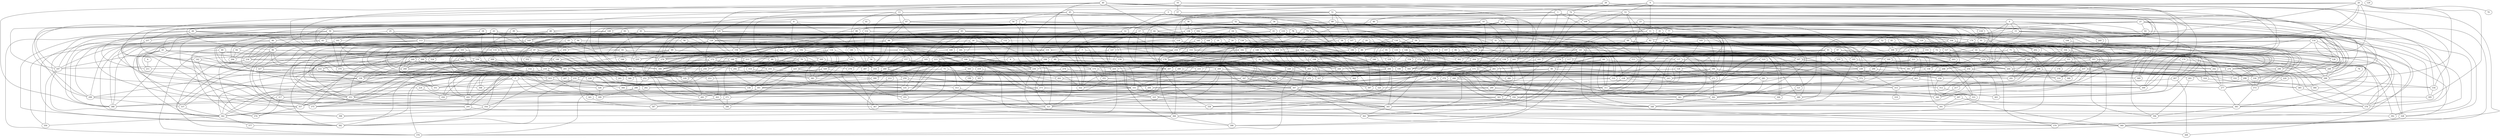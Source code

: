 strict graph "gnp_random_graph(400,0.015)" {
0;
1;
2;
3;
4;
5;
6;
7;
8;
9;
10;
11;
12;
13;
14;
15;
16;
17;
18;
19;
20;
21;
22;
23;
24;
25;
26;
27;
28;
29;
30;
31;
32;
33;
34;
35;
36;
37;
38;
39;
40;
41;
42;
43;
44;
45;
46;
47;
48;
49;
50;
51;
52;
53;
54;
55;
56;
57;
58;
59;
60;
61;
62;
63;
64;
65;
66;
67;
68;
69;
70;
71;
72;
73;
74;
75;
76;
77;
78;
79;
80;
81;
82;
83;
84;
85;
86;
87;
88;
89;
90;
91;
92;
93;
94;
95;
96;
97;
98;
99;
100;
101;
102;
103;
104;
105;
106;
107;
108;
109;
110;
111;
112;
113;
114;
115;
116;
117;
118;
119;
120;
121;
122;
123;
124;
125;
126;
127;
128;
129;
130;
131;
132;
133;
134;
135;
136;
137;
138;
139;
140;
141;
142;
143;
144;
145;
146;
147;
148;
149;
150;
151;
152;
153;
154;
155;
156;
157;
158;
159;
160;
161;
162;
163;
164;
165;
166;
167;
168;
169;
170;
171;
172;
173;
174;
175;
176;
177;
178;
179;
180;
181;
182;
183;
184;
185;
186;
187;
188;
189;
190;
191;
192;
193;
194;
195;
196;
197;
198;
199;
200;
201;
202;
203;
204;
205;
206;
207;
208;
209;
210;
211;
212;
213;
214;
215;
216;
217;
218;
219;
220;
221;
222;
223;
224;
225;
226;
227;
228;
229;
230;
231;
232;
233;
234;
235;
236;
237;
238;
239;
240;
241;
242;
243;
244;
245;
246;
247;
248;
249;
250;
251;
252;
253;
254;
255;
256;
257;
258;
259;
260;
261;
262;
263;
264;
265;
266;
267;
268;
269;
270;
271;
272;
273;
274;
275;
276;
277;
278;
279;
280;
281;
282;
283;
284;
285;
286;
287;
288;
289;
290;
291;
292;
293;
294;
295;
296;
297;
298;
299;
300;
301;
302;
303;
304;
305;
306;
307;
308;
309;
310;
311;
312;
313;
314;
315;
316;
317;
318;
319;
320;
321;
322;
323;
324;
325;
326;
327;
328;
329;
330;
331;
332;
333;
334;
335;
336;
337;
338;
339;
340;
341;
342;
343;
344;
345;
346;
347;
348;
349;
350;
351;
352;
353;
354;
355;
356;
357;
358;
359;
360;
361;
362;
363;
364;
365;
366;
367;
368;
369;
370;
371;
372;
373;
374;
375;
376;
377;
378;
379;
380;
381;
382;
383;
384;
385;
386;
387;
388;
389;
390;
391;
392;
393;
394;
395;
396;
397;
398;
399;
0 -- 195  [is_available=True, prob="0.261233970444"];
0 -- 100  [is_available=True, prob="0.115597397535"];
0 -- 363  [is_available=True, prob="1.0"];
0 -- 332  [is_available=True, prob="0.0280134882727"];
0 -- 15  [is_available=True, prob="0.924255412498"];
0 -- 372  [is_available=True, prob="0.450419824326"];
0 -- 68  [is_available=True, prob="0.835328308018"];
0 -- 187  [is_available=True, prob="1.0"];
1 -- 248  [is_available=True, prob="0.677839044893"];
1 -- 17  [is_available=True, prob="1.0"];
1 -- 245  [is_available=True, prob="0.402859500101"];
1 -- 46  [is_available=True, prob="1.0"];
1 -- 343  [is_available=True, prob="0.44458706112"];
2 -- 224  [is_available=True, prob="0.268182108725"];
2 -- 282  [is_available=True, prob="0.67001247983"];
2 -- 399  [is_available=True, prob="0.913090782449"];
2 -- 382  [is_available=True, prob="0.921189192922"];
2 -- 351  [is_available=True, prob="1.0"];
3 -- 148  [is_available=True, prob="1.0"];
3 -- 378  [is_available=True, prob="0.0996034216005"];
3 -- 67  [is_available=True, prob="0.778784066175"];
3 -- 12  [is_available=True, prob="1.0"];
4 -- 314  [is_available=True, prob="0.905568827875"];
4 -- 397  [is_available=True, prob="1.0"];
5 -- 321  [is_available=True, prob="0.931724382247"];
5 -- 202  [is_available=True, prob="0.334574266073"];
5 -- 87  [is_available=True, prob="0.642682198324"];
5 -- 44  [is_available=True, prob="0.169513468881"];
5 -- 48  [is_available=True, prob="0.32065884931"];
5 -- 273  [is_available=True, prob="0.75097071671"];
5 -- 215  [is_available=True, prob="0.312571717636"];
5 -- 283  [is_available=True, prob="0.741174773669"];
5 -- 220  [is_available=True, prob="0.458702361504"];
6 -- 211  [is_available=True, prob="0.588857286978"];
7 -- 356  [is_available=True, prob="0.664102317597"];
7 -- 210  [is_available=True, prob="0.516953294905"];
7 -- 324  [is_available=True, prob="0.36101571316"];
8 -- 56  [is_available=True, prob="0.290605212233"];
8 -- 257  [is_available=True, prob="1.0"];
8 -- 42  [is_available=True, prob="0.619709219598"];
8 -- 205  [is_available=True, prob="0.699335444632"];
8 -- 301  [is_available=True, prob="0.672495910093"];
9 -- 360  [is_available=True, prob="1.0"];
9 -- 139  [is_available=True, prob="0.703916955341"];
9 -- 389  [is_available=True, prob="0.752368220372"];
9 -- 136  [is_available=True, prob="1.0"];
9 -- 11  [is_available=True, prob="0.470786937139"];
9 -- 334  [is_available=True, prob="1.0"];
9 -- 328  [is_available=True, prob="1.0"];
9 -- 53  [is_available=True, prob="0.907160363907"];
9 -- 59  [is_available=True, prob="0.236267846941"];
10 -- 102  [is_available=True, prob="0.250103226349"];
10 -- 327  [is_available=True, prob="0.640252015259"];
10 -- 362  [is_available=True, prob="0.587467160041"];
10 -- 173  [is_available=True, prob="0.611328461606"];
10 -- 302  [is_available=True, prob="0.333074806975"];
10 -- 49  [is_available=True, prob="0.855052237374"];
10 -- 372  [is_available=True, prob="1.0"];
10 -- 248  [is_available=True, prob="0.127149781511"];
10 -- 285  [is_available=True, prob="0.00309393468865"];
11 -- 292  [is_available=True, prob="0.348831639785"];
11 -- 38  [is_available=True, prob="0.419907749714"];
11 -- 271  [is_available=True, prob="1.0"];
11 -- 216  [is_available=True, prob="0.907970297225"];
11 -- 340  [is_available=True, prob="0.533352269961"];
11 -- 181  [is_available=True, prob="0.231913845651"];
11 -- 183  [is_available=True, prob="0.0147749720275"];
11 -- 120  [is_available=True, prob="0.654708524164"];
11 -- 185  [is_available=True, prob="1.0"];
11 -- 186  [is_available=True, prob="0.418751736521"];
11 -- 316  [is_available=True, prob="0.412276521515"];
12 -- 26  [is_available=True, prob="0.351640917195"];
12 -- 357  [is_available=True, prob="0.604050597554"];
12 -- 226  [is_available=True, prob="1.0"];
12 -- 251  [is_available=True, prob="0.311407893747"];
13 -- 67  [is_available=True, prob="0.535060609418"];
13 -- 264  [is_available=True, prob="1.0"];
13 -- 142  [is_available=True, prob="1.0"];
13 -- 88  [is_available=True, prob="0.703535765876"];
13 -- 181  [is_available=True, prob="0.860436644541"];
13 -- 214  [is_available=True, prob="0.171921577304"];
13 -- 56  [is_available=True, prob="0.611283024077"];
14 -- 145  [is_available=True, prob="0.184584304539"];
14 -- 265  [is_available=True, prob="0.279952814415"];
15 -- 291  [is_available=True, prob="0.612538880101"];
15 -- 260  [is_available=True, prob="0.0197326067475"];
15 -- 334  [is_available=True, prob="0.360525516504"];
15 -- 82  [is_available=True, prob="0.2895671502"];
15 -- 52  [is_available=True, prob="0.889703020253"];
15 -- 285  [is_available=True, prob="0.411602823543"];
16 -- 57  [is_available=True, prob="0.957318923126"];
16 -- 388  [is_available=True, prob="0.441523035216"];
16 -- 53  [is_available=True, prob="0.340455619047"];
16 -- 110  [is_available=True, prob="0.462283574972"];
16 -- 237  [is_available=True, prob="0.509251284823"];
17 -- 227  [is_available=True, prob="0.950123847785"];
17 -- 357  [is_available=True, prob="0.0168353466148"];
17 -- 233  [is_available=True, prob="0.582966370593"];
17 -- 331  [is_available=True, prob="0.716120974222"];
17 -- 150  [is_available=True, prob="0.222664522413"];
17 -- 393  [is_available=True, prob="1.0"];
17 -- 378  [is_available=True, prob="0.109483021195"];
17 -- 31  [is_available=True, prob="0.236978782965"];
18 -- 210  [is_available=True, prob="1.0"];
18 -- 187  [is_available=True, prob="0.894474881147"];
18 -- 218  [is_available=True, prob="1.0"];
18 -- 126  [is_available=True, prob="0.364607861609"];
19 -- 153  [is_available=True, prob="0.663543734174"];
19 -- 215  [is_available=True, prob="0.388601429914"];
20 -- 385  [is_available=True, prob="0.844845116067"];
20 -- 322  [is_available=True, prob="0.0297213826701"];
20 -- 291  [is_available=True, prob="0.823768652589"];
20 -- 70  [is_available=True, prob="1.0"];
20 -- 198  [is_available=True, prob="0.454721939089"];
20 -- 395  [is_available=True, prob="1.0"];
20 -- 270  [is_available=True, prob="0.0617403497314"];
20 -- 208  [is_available=True, prob="0.232771107439"];
20 -- 51  [is_available=True, prob="0.500833383899"];
20 -- 309  [is_available=True, prob="0.548122438564"];
21 -- 253  [is_available=True, prob="0.588021825445"];
21 -- 228  [is_available=True, prob="1.0"];
21 -- 327  [is_available=True, prob="0.832154635794"];
21 -- 43  [is_available=True, prob="0.750516971778"];
21 -- 239  [is_available=True, prob="0.479397724449"];
21 -- 211  [is_available=True, prob="0.175222007198"];
21 -- 388  [is_available=True, prob="0.74640042842"];
21 -- 90  [is_available=True, prob="0.582479551762"];
21 -- 283  [is_available=True, prob="0.779495877962"];
21 -- 348  [is_available=True, prob="0.267898599652"];
21 -- 189  [is_available=True, prob="0.139323755804"];
21 -- 191  [is_available=True, prob="0.527821682762"];
22 -- 128  [is_available=True, prob="0.480623710871"];
22 -- 267  [is_available=True, prob="1.0"];
22 -- 337  [is_available=True, prob="0.109635805038"];
22 -- 117  [is_available=True, prob="0.33321173108"];
22 -- 279  [is_available=True, prob="0.698894729162"];
22 -- 318  [is_available=True, prob="0.373188366397"];
23 -- 161  [is_available=True, prob="0.49743597035"];
23 -- 66  [is_available=True, prob="0.669730915979"];
23 -- 35  [is_available=True, prob="0.533976434987"];
23 -- 393  [is_available=True, prob="0.148536466498"];
23 -- 331  [is_available=True, prob="0.631434034702"];
23 -- 47  [is_available=True, prob="0.78524792936"];
24 -- 202  [is_available=True, prob="1.0"];
24 -- 271  [is_available=True, prob="0.97649914141"];
24 -- 394  [is_available=True, prob="1.0"];
24 -- 278  [is_available=True, prob="0.743235561101"];
24 -- 87  [is_available=True, prob="0.343062296182"];
24 -- 216  [is_available=True, prob="1.0"];
24 -- 153  [is_available=True, prob="1.0"];
24 -- 346  [is_available=True, prob="0.225942862562"];
24 -- 189  [is_available=True, prob="0.248023532033"];
24 -- 234  [is_available=True, prob="0.189280029439"];
24 -- 223  [is_available=True, prob="0.632904849848"];
25 -- 324  [is_available=True, prob="0.668798994382"];
25 -- 113  [is_available=True, prob="0.411659128087"];
25 -- 236  [is_available=True, prob="1.0"];
25 -- 193  [is_available=True, prob="0.67113133362"];
26 -- 388  [is_available=True, prob="0.113622619711"];
26 -- 327  [is_available=True, prob="1.0"];
26 -- 147  [is_available=True, prob="0.825037918268"];
26 -- 183  [is_available=True, prob="1.0"];
26 -- 158  [is_available=True, prob="0.677094194703"];
27 -- 96  [is_available=True, prob="0.0124740844433"];
27 -- 384  [is_available=True, prob="0.635611490793"];
27 -- 242  [is_available=True, prob="1.0"];
27 -- 245  [is_available=True, prob="0.722064010972"];
27 -- 248  [is_available=True, prob="0.142460769143"];
27 -- 348  [is_available=True, prob="0.712717798239"];
27 -- 62  [is_available=True, prob="0.831676463307"];
28 -- 379  [is_available=True, prob="0.117030159621"];
28 -- 74  [is_available=True, prob="0.750204263793"];
28 -- 339  [is_available=True, prob="0.517518126805"];
28 -- 349  [is_available=True, prob="0.368693559139"];
29 -- 290  [is_available=True, prob="1.0"];
29 -- 135  [is_available=True, prob="0.94571943897"];
29 -- 366  [is_available=True, prob="0.623802913412"];
29 -- 177  [is_available=True, prob="1.0"];
29 -- 186  [is_available=True, prob="0.821727962955"];
29 -- 30  [is_available=True, prob="0.00379075679208"];
30 -- 226  [is_available=True, prob="0.668348065342"];
30 -- 265  [is_available=True, prob="1.0"];
30 -- 363  [is_available=True, prob="0.533795830312"];
30 -- 207  [is_available=True, prob="0.838542297967"];
30 -- 244  [is_available=True, prob="0.197647621021"];
30 -- 376  [is_available=True, prob="0.280360443311"];
31 -- 291  [is_available=True, prob="0.436024513892"];
31 -- 364  [is_available=True, prob="0.9031922222"];
31 -- 148  [is_available=True, prob="0.289915346654"];
31 -- 251  [is_available=True, prob="0.158216989622"];
31 -- 383  [is_available=True, prob="1.0"];
32 -- 33  [is_available=True, prob="0.714458678876"];
32 -- 322  [is_available=True, prob="0.710701793546"];
32 -- 291  [is_available=True, prob="0.71410212727"];
32 -- 294  [is_available=True, prob="1.0"];
32 -- 50  [is_available=True, prob="0.935729371882"];
32 -- 88  [is_available=True, prob="0.624955756407"];
33 -- 322  [is_available=True, prob="0.155546147524"];
33 -- 266  [is_available=True, prob="0.00760465653042"];
33 -- 304  [is_available=True, prob="1.0"];
33 -- 148  [is_available=True, prob="0.296203581283"];
33 -- 90  [is_available=True, prob="0.122444540446"];
34 -- 80  [is_available=True, prob="0.343665689733"];
34 -- 339  [is_available=True, prob="0.0046926327019"];
34 -- 397  [is_available=True, prob="1.0"];
34 -- 231  [is_available=True, prob="1.0"];
35 -- 162  [is_available=True, prob="0.63181211258"];
35 -- 310  [is_available=True, prob="0.468110776451"];
35 -- 69  [is_available=True, prob="0.110480233618"];
35 -- 104  [is_available=True, prob="0.824598663982"];
35 -- 179  [is_available=True, prob="0.427351271232"];
35 -- 246  [is_available=True, prob="0.778547295866"];
35 -- 378  [is_available=True, prob="1.0"];
35 -- 124  [is_available=True, prob="1.0"];
36 -- 138  [is_available=True, prob="0.0689483314368"];
36 -- 326  [is_available=True, prob="0.834978520209"];
36 -- 239  [is_available=True, prob="1.0"];
37 -- 194  [is_available=True, prob="0.387210597677"];
37 -- 299  [is_available=True, prob="0.987009036884"];
37 -- 42  [is_available=True, prob="0.577205991699"];
37 -- 139  [is_available=True, prob="0.453568948708"];
37 -- 246  [is_available=True, prob="1.0"];
37 -- 91  [is_available=True, prob="0.365958184716"];
37 -- 156  [is_available=True, prob="0.169336046518"];
37 -- 349  [is_available=True, prob="0.713790042552"];
38 -- 115  [is_available=True, prob="0.30758834967"];
38 -- 346  [is_available=True, prob="0.130876091637"];
38 -- 197  [is_available=True, prob="1.0"];
38 -- 158  [is_available=True, prob="0.266434476343"];
39 -- 65  [is_available=True, prob="0.0638524155327"];
39 -- 83  [is_available=True, prob="1.0"];
39 -- 164  [is_available=True, prob="0.537197895285"];
39 -- 150  [is_available=True, prob="0.159933692212"];
40 -- 99  [is_available=True, prob="0.557175531763"];
40 -- 179  [is_available=True, prob="0.165139947434"];
40 -- 265  [is_available=True, prob="0.1170780128"];
40 -- 204  [is_available=True, prob="0.62504378338"];
40 -- 175  [is_available=True, prob="1.0"];
40 -- 51  [is_available=True, prob="0.467139737725"];
40 -- 346  [is_available=True, prob="1.0"];
40 -- 156  [is_available=True, prob="0.397858317433"];
41 -- 112  [is_available=True, prob="0.0128478374186"];
42 -- 330  [is_available=True, prob="0.670144050597"];
42 -- 396  [is_available=True, prob="1.0"];
42 -- 136  [is_available=True, prob="0.267077099658"];
42 -- 338  [is_available=True, prob="0.213104743215"];
42 -- 126  [is_available=True, prob="0.969465857225"];
43 -- 234  [is_available=True, prob="0.682590539224"];
43 -- 336  [is_available=True, prob="0.269068266564"];
43 -- 337  [is_available=True, prob="0.801418485597"];
43 -- 178  [is_available=True, prob="1.0"];
43 -- 187  [is_available=True, prob="0.0317385669004"];
43 -- 252  [is_available=True, prob="0.0797884515348"];
44 -- 65  [is_available=True, prob="0.820263332048"];
44 -- 299  [is_available=True, prob="0.905782342166"];
44 -- 370  [is_available=True, prob="0.994317013844"];
44 -- 211  [is_available=True, prob="0.857195624637"];
44 -- 183  [is_available=True, prob="0.273739574872"];
44 -- 376  [is_available=True, prob="0.294908674241"];
45 -- 99  [is_available=True, prob="0.731878628159"];
45 -- 171  [is_available=True, prob="1.0"];
45 -- 396  [is_available=True, prob="1.0"];
45 -- 208  [is_available=True, prob="0.881422332278"];
45 -- 245  [is_available=True, prob="1.0"];
45 -- 54  [is_available=True, prob="0.285135308465"];
45 -- 279  [is_available=True, prob="0.313445858693"];
45 -- 345  [is_available=True, prob="0.727018719451"];
45 -- 187  [is_available=True, prob="0.983086840796"];
45 -- 125  [is_available=True, prob="0.193699304098"];
45 -- 309  [is_available=True, prob="0.881020297152"];
46 -- 194  [is_available=True, prob="1.0"];
46 -- 149  [is_available=True, prob="0.494730728774"];
47 -- 393  [is_available=True, prob="0.462540851253"];
47 -- 343  [is_available=True, prob="0.326105831094"];
47 -- 203  [is_available=True, prob="0.456514751075"];
47 -- 174  [is_available=True, prob="0.757514476359"];
48 -- 258  [is_available=True, prob="0.758236025623"];
48 -- 200  [is_available=True, prob="0.94661938617"];
48 -- 234  [is_available=True, prob="0.525568367403"];
48 -- 300  [is_available=True, prob="1.0"];
48 -- 94  [is_available=True, prob="0.260312103807"];
49 -- 321  [is_available=True, prob="0.55800666775"];
49 -- 323  [is_available=True, prob="1.0"];
49 -- 357  [is_available=True, prob="1.0"];
49 -- 243  [is_available=True, prob="0.711419625035"];
49 -- 248  [is_available=True, prob="1.0"];
49 -- 252  [is_available=True, prob="0.168516729778"];
49 -- 158  [is_available=True, prob="0.143141610987"];
50 -- 65  [is_available=True, prob="1.0"];
50 -- 165  [is_available=True, prob="1.0"];
50 -- 166  [is_available=True, prob="1.0"];
50 -- 359  [is_available=True, prob="0.525620341698"];
50 -- 370  [is_available=True, prob="0.372348558609"];
50 -- 84  [is_available=True, prob="0.555193576253"];
50 -- 382  [is_available=True, prob="0.506183110304"];
50 -- 159  [is_available=True, prob="1.0"];
51 -- 331  [is_available=True, prob="1.0"];
51 -- 134  [is_available=True, prob="0.0619745700548"];
51 -- 107  [is_available=True, prob="0.271644761082"];
51 -- 207  [is_available=True, prob="0.85997555115"];
51 -- 392  [is_available=True, prob="0.38486509544"];
51 -- 216  [is_available=True, prob="1.0"];
51 -- 89  [is_available=True, prob="0.507032599704"];
52 -- 100  [is_available=True, prob="1.0"];
52 -- 293  [is_available=True, prob="0.226288456791"];
52 -- 232  [is_available=True, prob="0.53312612852"];
52 -- 332  [is_available=True, prob="0.128316496786"];
52 -- 151  [is_available=True, prob="0.131340839478"];
52 -- 88  [is_available=True, prob="0.745477980554"];
52 -- 121  [is_available=True, prob="0.588991793827"];
52 -- 316  [is_available=True, prob="0.0519217137292"];
53 -- 101  [is_available=True, prob="0.931173146725"];
53 -- 296  [is_available=True, prob="1.0"];
53 -- 139  [is_available=True, prob="0.197059934807"];
53 -- 109  [is_available=True, prob="1.0"];
53 -- 82  [is_available=True, prob="0.353536409882"];
53 -- 345  [is_available=True, prob="0.556560163311"];
54 -- 96  [is_available=True, prob="0.240888488235"];
54 -- 184  [is_available=True, prob="1.0"];
54 -- 78  [is_available=True, prob="0.351757703939"];
55 -- 162  [is_available=True, prob="0.0266895864903"];
55 -- 115  [is_available=True, prob="1.0"];
55 -- 188  [is_available=True, prob="0.875912962527"];
55 -- 342  [is_available=True, prob="0.609228638831"];
56 -- 240  [is_available=True, prob="0.664139491391"];
56 -- 313  [is_available=True, prob="0.0461060806862"];
56 -- 293  [is_available=True, prob="1.0"];
57 -- 244  [is_available=True, prob="0.571233522197"];
58 -- 172  [is_available=True, prob="0.529719848999"];
58 -- 234  [is_available=True, prob="0.859299317288"];
58 -- 164  [is_available=True, prob="0.165118135893"];
59 -- 131  [is_available=True, prob="0.531660449941"];
59 -- 328  [is_available=True, prob="1.0"];
59 -- 306  [is_available=True, prob="0.218680540057"];
59 -- 146  [is_available=True, prob="1.0"];
59 -- 88  [is_available=True, prob="0.718647175341"];
60 -- 336  [is_available=True, prob="1.0"];
60 -- 388  [is_available=True, prob="0.87104146796"];
60 -- 285  [is_available=True, prob="0.323708959236"];
60 -- 79  [is_available=True, prob="0.0362445357892"];
61 -- 64  [is_available=True, prob="0.189484977111"];
61 -- 169  [is_available=True, prob="1.0"];
61 -- 375  [is_available=True, prob="0.892196220981"];
61 -- 248  [is_available=True, prob="0.537915999022"];
61 -- 156  [is_available=True, prob="0.239690207292"];
61 -- 285  [is_available=True, prob="1.0"];
62 -- 98  [is_available=True, prob="0.572133199432"];
62 -- 383  [is_available=True, prob="1.0"];
63 -- 321  [is_available=True, prob="1.0"];
63 -- 98  [is_available=True, prob="0.638267181233"];
63 -- 355  [is_available=True, prob="0.55631647197"];
63 -- 292  [is_available=True, prob="0.549233787576"];
63 -- 179  [is_available=True, prob="0.552206435065"];
63 -- 246  [is_available=True, prob="0.94418025933"];
64 -- 261  [is_available=True, prob="0.00388968010671"];
64 -- 302  [is_available=True, prob="0.882622904366"];
64 -- 208  [is_available=True, prob="0.33371357556"];
64 -- 311  [is_available=True, prob="0.869837883928"];
64 -- 376  [is_available=True, prob="0.420194442988"];
65 -- 127  [is_available=True, prob="1.0"];
65 -- 187  [is_available=True, prob="0.239945791986"];
66 -- 385  [is_available=True, prob="1.0"];
66 -- 386  [is_available=True, prob="0.785391436647"];
66 -- 228  [is_available=True, prob="0.322815352198"];
66 -- 198  [is_available=True, prob="0.0249150900468"];
66 -- 391  [is_available=True, prob="0.561262857391"];
67 -- 224  [is_available=True, prob="0.833112284301"];
67 -- 320  [is_available=True, prob="0.327601754093"];
67 -- 98  [is_available=True, prob="0.0112599937879"];
67 -- 100  [is_available=True, prob="0.251096392909"];
67 -- 329  [is_available=True, prob="0.575008100229"];
67 -- 77  [is_available=True, prob="0.220228602876"];
67 -- 375  [is_available=True, prob="0.932924646271"];
68 -- 353  [is_available=True, prob="0.887281252093"];
68 -- 167  [is_available=True, prob="0.266150589356"];
68 -- 141  [is_available=True, prob="0.666265725138"];
68 -- 185  [is_available=True, prob="0.15648962465"];
68 -- 255  [is_available=True, prob="1.0"];
68 -- 156  [is_available=True, prob="0.916579267588"];
68 -- 127  [is_available=True, prob="1.0"];
69 -- 200  [is_available=True, prob="1.0"];
69 -- 330  [is_available=True, prob="0.175663656685"];
69 -- 301  [is_available=True, prob="1.0"];
69 -- 345  [is_available=True, prob="0.337737610212"];
69 -- 285  [is_available=True, prob="1.0"];
71 -- 384  [is_available=True, prob="1.0"];
71 -- 261  [is_available=True, prob="0.441046056254"];
71 -- 365  [is_available=True, prob="1.0"];
71 -- 237  [is_available=True, prob="0.781882207328"];
71 -- 243  [is_available=True, prob="1.0"];
71 -- 185  [is_available=True, prob="0.633674799192"];
71 -- 287  [is_available=True, prob="0.993796759162"];
72 -- 161  [is_available=True, prob="1.0"];
72 -- 232  [is_available=True, prob="0.15463743598"];
72 -- 267  [is_available=True, prob="0.682570867905"];
72 -- 264  [is_available=True, prob="0.332995204486"];
72 -- 247  [is_available=True, prob="1.0"];
72 -- 378  [is_available=True, prob="1.0"];
73 -- 98  [is_available=True, prob="0.739506558877"];
73 -- 195  [is_available=True, prob="1.0"];
73 -- 392  [is_available=True, prob="1.0"];
73 -- 269  [is_available=True, prob="0.942580454097"];
73 -- 210  [is_available=True, prob="0.874891999511"];
73 -- 186  [is_available=True, prob="0.991433411741"];
74 -- 304  [is_available=True, prob="0.963625171514"];
74 -- 179  [is_available=True, prob="1.0"];
74 -- 109  [is_available=True, prob="0.377785086976"];
74 -- 269  [is_available=True, prob="0.836196691458"];
75 -- 228  [is_available=True, prob="1.0"];
75 -- 238  [is_available=True, prob="0.748165188529"];
75 -- 367  [is_available=True, prob="1.0"];
76 -- 288  [is_available=True, prob="0.00174468103177"];
77 -- 92  [is_available=True, prob="0.231077125047"];
77 -- 179  [is_available=True, prob="0.437511981988"];
78 -- 130  [is_available=True, prob="0.0978755523326"];
78 -- 390  [is_available=True, prob="0.587717756496"];
78 -- 395  [is_available=True, prob="1.0"];
78 -- 239  [is_available=True, prob="0.445021701366"];
78 -- 178  [is_available=True, prob="0.75440095479"];
78 -- 277  [is_available=True, prob="0.597578320701"];
78 -- 249  [is_available=True, prob="0.0933590089922"];
78 -- 122  [is_available=True, prob="1.0"];
79 -- 256  [is_available=True, prob="0.736556039407"];
79 -- 292  [is_available=True, prob="0.485419917277"];
79 -- 305  [is_available=True, prob="1.0"];
79 -- 342  [is_available=True, prob="0.363389875068"];
79 -- 314  [is_available=True, prob="0.907310139075"];
79 -- 318  [is_available=True, prob="0.687407680488"];
80 -- 299  [is_available=True, prob="0.955570363458"];
80 -- 132  [is_available=True, prob="0.15752366269"];
80 -- 230  [is_available=True, prob="0.674569619592"];
81 -- 160  [is_available=True, prob="1.0"];
81 -- 195  [is_available=True, prob="0.64218470003"];
81 -- 360  [is_available=True, prob="0.555126027464"];
81 -- 234  [is_available=True, prob="0.787273854139"];
81 -- 203  [is_available=True, prob="1.0"];
81 -- 397  [is_available=True, prob="0.0540674826389"];
81 -- 271  [is_available=True, prob="1.0"];
82 -- 390  [is_available=True, prob="0.0577282446101"];
82 -- 202  [is_available=True, prob="1.0"];
82 -- 331  [is_available=True, prob="0.737061419719"];
82 -- 239  [is_available=True, prob="0.890994930649"];
83 -- 144  [is_available=True, prob="0.320630305161"];
83 -- 295  [is_available=True, prob="0.401364232495"];
83 -- 279  [is_available=True, prob="0.142277993552"];
83 -- 361  [is_available=True, prob="0.029904602434"];
84 -- 374  [is_available=True, prob="0.586662733204"];
84 -- 229  [is_available=True, prob="0.751942149227"];
84 -- 294  [is_available=True, prob="0.367465931553"];
85 -- 351  [is_available=True, prob="0.984117163915"];
85 -- 100  [is_available=True, prob="0.0355197460472"];
85 -- 183  [is_available=True, prob="0.411685770483"];
86 -- 321  [is_available=True, prob="1.0"];
86 -- 139  [is_available=True, prob="0.351587151076"];
86 -- 188  [is_available=True, prob="1.0"];
86 -- 277  [is_available=True, prob="0.870259838538"];
87 -- 352  [is_available=True, prob="0.753387165453"];
87 -- 358  [is_available=True, prob="1.0"];
87 -- 235  [is_available=True, prob="0.0279638753032"];
87 -- 142  [is_available=True, prob="0.268648045552"];
87 -- 376  [is_available=True, prob="0.657858472997"];
87 -- 190  [is_available=True, prob="0.890436764326"];
88 -- 353  [is_available=True, prob="0.371977741173"];
88 -- 108  [is_available=True, prob="0.720492327546"];
88 -- 397  [is_available=True, prob="0.0383227009512"];
88 -- 246  [is_available=True, prob="0.702519991855"];
89 -- 128  [is_available=True, prob="0.948477028081"];
89 -- 192  [is_available=True, prob="0.624812837123"];
89 -- 361  [is_available=True, prob="1.0"];
89 -- 138  [is_available=True, prob="0.713134970753"];
89 -- 113  [is_available=True, prob="0.615248509813"];
89 -- 310  [is_available=True, prob="0.38428747443"];
90 -- 96  [is_available=True, prob="0.393288691776"];
90 -- 350  [is_available=True, prob="1.0"];
90 -- 399  [is_available=True, prob="0.846368675756"];
91 -- 160  [is_available=True, prob="0.690707708259"];
91 -- 288  [is_available=True, prob="0.668686711786"];
91 -- 95  [is_available=True, prob="0.517140992161"];
92 -- 256  [is_available=True, prob="0.238664759528"];
92 -- 140  [is_available=True, prob="0.603660961574"];
92 -- 206  [is_available=True, prob="0.793462366334"];
92 -- 242  [is_available=True, prob="1.0"];
92 -- 307  [is_available=True, prob="0.853283252076"];
92 -- 276  [is_available=True, prob="0.35005164028"];
92 -- 310  [is_available=True, prob="0.477779902619"];
93 -- 104  [is_available=True, prob="0.337832816165"];
93 -- 235  [is_available=True, prob="0.887259102824"];
93 -- 148  [is_available=True, prob="1.0"];
93 -- 382  [is_available=True, prob="0.805755312868"];
93 -- 303  [is_available=True, prob="0.260892655777"];
94 -- 325  [is_available=True, prob="0.315760934666"];
94 -- 268  [is_available=True, prob="0.863753587385"];
94 -- 110  [is_available=True, prob="0.585606934985"];
94 -- 308  [is_available=True, prob="0.282369398848"];
94 -- 280  [is_available=True, prob="0.565892457673"];
94 -- 124  [is_available=True, prob="0.506778078416"];
94 -- 190  [is_available=True, prob="0.318927589363"];
94 -- 351  [is_available=True, prob="1.0"];
95 -- 229  [is_available=True, prob="0.245148798877"];
95 -- 206  [is_available=True, prob="0.0328773471485"];
95 -- 235  [is_available=True, prob="1.0"];
96 -- 323  [is_available=True, prob="0.860729834955"];
96 -- 295  [is_available=True, prob="1.0"];
96 -- 203  [is_available=True, prob="0.12161654261"];
96 -- 398  [is_available=True, prob="0.664409315789"];
96 -- 150  [is_available=True, prob="1.0"];
96 -- 376  [is_available=True, prob="1.0"];
96 -- 346  [is_available=True, prob="0.922765009612"];
96 -- 159  [is_available=True, prob="0.609711503969"];
97 -- 217  [is_available=True, prob="0.421262347665"];
97 -- 311  [is_available=True, prob="0.74503949956"];
97 -- 236  [is_available=True, prob="0.190032349704"];
97 -- 270  [is_available=True, prob="0.545130645242"];
97 -- 167  [is_available=True, prob="1.0"];
98 -- 323  [is_available=True, prob="0.655274114911"];
98 -- 329  [is_available=True, prob="0.865058765373"];
98 -- 122  [is_available=True, prob="0.0545135790177"];
98 -- 381  [is_available=True, prob="0.379716902539"];
99 -- 225  [is_available=True, prob="0.927115537016"];
99 -- 326  [is_available=True, prob="1.0"];
99 -- 304  [is_available=True, prob="1.0"];
99 -- 278  [is_available=True, prob="1.0"];
99 -- 252  [is_available=True, prob="0.753491337044"];
100 -- 245  [is_available=True, prob="0.209350546637"];
100 -- 309  [is_available=True, prob="0.4661975827"];
101 -- 176  [is_available=True, prob="0.641368680649"];
101 -- 233  [is_available=True, prob="0.752345091917"];
101 -- 399  [is_available=True, prob="0.476703519746"];
101 -- 237  [is_available=True, prob="1.0"];
102 -- 104  [is_available=True, prob="1.0"];
102 -- 339  [is_available=True, prob="0.14655009881"];
102 -- 216  [is_available=True, prob="0.510044265303"];
102 -- 189  [is_available=True, prob="1.0"];
102 -- 191  [is_available=True, prob="1.0"];
103 -- 353  [is_available=True, prob="0.941781547294"];
103 -- 311  [is_available=True, prob="0.57876844604"];
103 -- 196  [is_available=True, prob="0.257615220296"];
103 -- 317  [is_available=True, prob="0.336238986141"];
103 -- 143  [is_available=True, prob="0.501501094094"];
104 -- 197  [is_available=True, prob="0.617610708369"];
104 -- 296  [is_available=True, prob="0.8138140009"];
104 -- 330  [is_available=True, prob="0.386263621765"];
104 -- 340  [is_available=True, prob="0.933062240034"];
104 -- 309  [is_available=True, prob="0.265868319974"];
104 -- 153  [is_available=True, prob="0.286192485604"];
104 -- 382  [is_available=True, prob="0.54695498102"];
104 -- 383  [is_available=True, prob="0.736716705449"];
105 -- 289  [is_available=True, prob="1.0"];
105 -- 276  [is_available=True, prob="0.840433871494"];
105 -- 182  [is_available=True, prob="1.0"];
106 -- 296  [is_available=True, prob="1.0"];
106 -- 164  [is_available=True, prob="0.334420056104"];
107 -- 221  [is_available=True, prob="0.708729203053"];
107 -- 122  [is_available=True, prob="0.663155609893"];
107 -- 141  [is_available=True, prob="0.58136977539"];
107 -- 207  [is_available=True, prob="0.137037501632"];
108 -- 364  [is_available=True, prob="0.141717214191"];
108 -- 244  [is_available=True, prob="0.0629632659251"];
108 -- 303  [is_available=True, prob="0.381148289613"];
109 -- 238  [is_available=True, prob="0.685223344116"];
109 -- 118  [is_available=True, prob="0.772685118191"];
109 -- 138  [is_available=True, prob="0.19716786213"];
110 -- 209  [is_available=True, prob="0.134010568765"];
110 -- 353  [is_available=True, prob="0.187318085227"];
110 -- 264  [is_available=True, prob="0.456964208434"];
111 -- 288  [is_available=True, prob="0.37180800517"];
111 -- 285  [is_available=True, prob="0.078394384612"];
112 -- 168  [is_available=True, prob="1.0"];
112 -- 214  [is_available=True, prob="1.0"];
112 -- 279  [is_available=True, prob="0.922351889244"];
113 -- 354  [is_available=True, prob="1.0"];
113 -- 323  [is_available=True, prob="1.0"];
113 -- 134  [is_available=True, prob="0.626282078009"];
113 -- 175  [is_available=True, prob="0.0299165132005"];
113 -- 227  [is_available=True, prob="1.0"];
113 -- 378  [is_available=True, prob="0.310560760019"];
114 -- 128  [is_available=True, prob="1.0"];
114 -- 394  [is_available=True, prob="0.988116856325"];
114 -- 239  [is_available=True, prob="1.0"];
114 -- 309  [is_available=True, prob="0.00623525888526"];
114 -- 216  [is_available=True, prob="0.75309198613"];
114 -- 277  [is_available=True, prob="1.0"];
115 -- 324  [is_available=True, prob="1.0"];
115 -- 172  [is_available=True, prob="0.0201108755312"];
115 -- 381  [is_available=True, prob="0.734307474565"];
115 -- 240  [is_available=True, prob="1.0"];
115 -- 178  [is_available=True, prob="0.940632836219"];
115 -- 157  [is_available=True, prob="0.39993740661"];
115 -- 158  [is_available=True, prob="1.0"];
116 -- 259  [is_available=True, prob="1.0"];
116 -- 262  [is_available=True, prob="1.0"];
116 -- 263  [is_available=True, prob="0.114743883303"];
116 -- 213  [is_available=True, prob="0.892185407501"];
116 -- 252  [is_available=True, prob="1.0"];
116 -- 381  [is_available=True, prob="0.98811003839"];
116 -- 382  [is_available=True, prob="0.236826015492"];
117 -- 171  [is_available=True, prob="1.0"];
117 -- 363  [is_available=True, prob="0.384290881305"];
117 -- 268  [is_available=True, prob="0.781945257591"];
117 -- 207  [is_available=True, prob="0.217113448781"];
117 -- 242  [is_available=True, prob="0.708041728907"];
119 -- 288  [is_available=True, prob="0.931806940791"];
119 -- 354  [is_available=True, prob="0.210338591768"];
119 -- 323  [is_available=True, prob="0.531980119699"];
119 -- 388  [is_available=True, prob="0.77092493517"];
119 -- 261  [is_available=True, prob="1.0"];
119 -- 216  [is_available=True, prob="0.947032452657"];
119 -- 315  [is_available=True, prob="0.827955818317"];
120 -- 378  [is_available=True, prob="0.296861556159"];
120 -- 164  [is_available=True, prob="0.0724280845849"];
120 -- 235  [is_available=True, prob="0.190750889651"];
121 -- 306  [is_available=True, prob="1.0"];
122 -- 335  [is_available=True, prob="1.0"];
122 -- 279  [is_available=True, prob="1.0"];
122 -- 188  [is_available=True, prob="0.560366483291"];
123 -- 361  [is_available=True, prob="0.11598032906"];
123 -- 372  [is_available=True, prob="1.0"];
123 -- 214  [is_available=True, prob="0.548066749559"];
124 -- 295  [is_available=True, prob="0.306771322588"];
124 -- 311  [is_available=True, prob="0.165847938605"];
124 -- 271  [is_available=True, prob="0.905489243212"];
125 -- 390  [is_available=True, prob="1.0"];
125 -- 230  [is_available=True, prob="0.551567088266"];
125 -- 243  [is_available=True, prob="0.734285226952"];
125 -- 126  [is_available=True, prob="0.611804840879"];
125 -- 222  [is_available=True, prob="0.573350372453"];
126 -- 256  [is_available=True, prob="1.0"];
126 -- 131  [is_available=True, prob="0.499970778885"];
126 -- 292  [is_available=True, prob="0.525884816102"];
126 -- 173  [is_available=True, prob="0.35183735344"];
126 -- 213  [is_available=True, prob="0.825616170638"];
126 -- 218  [is_available=True, prob="0.605960940638"];
127 -- 328  [is_available=True, prob="0.73076668919"];
127 -- 203  [is_available=True, prob="0.881031558695"];
127 -- 241  [is_available=True, prob="0.784055173803"];
127 -- 183  [is_available=True, prob="0.789060085789"];
127 -- 184  [is_available=True, prob="0.372713229217"];
128 -- 277  [is_available=True, prob="0.756901194538"];
130 -- 291  [is_available=True, prob="1.0"];
130 -- 245  [is_available=True, prob="0.693527062085"];
130 -- 182  [is_available=True, prob="1.0"];
130 -- 215  [is_available=True, prob="1.0"];
130 -- 248  [is_available=True, prob="0.112201738329"];
130 -- 348  [is_available=True, prob="0.140822481946"];
130 -- 181  [is_available=True, prob="0.358124001293"];
131 -- 389  [is_available=True, prob="0.0989082881183"];
131 -- 172  [is_available=True, prob="0.912662523675"];
131 -- 213  [is_available=True, prob="0.840762031643"];
131 -- 373  [is_available=True, prob="0.0531018836907"];
132 -- 148  [is_available=True, prob="0.260000545521"];
132 -- 279  [is_available=True, prob="0.493831962971"];
133 -- 168  [is_available=True, prob="0.466043597948"];
133 -- 283  [is_available=True, prob="0.274839705615"];
133 -- 310  [is_available=True, prob="1.0"];
133 -- 206  [is_available=True, prob="1.0"];
134 -- 389  [is_available=True, prob="0.807076400524"];
134 -- 390  [is_available=True, prob="0.116965356551"];
134 -- 238  [is_available=True, prob="0.912807254152"];
134 -- 335  [is_available=True, prob="0.965961308905"];
134 -- 244  [is_available=True, prob="0.539281714495"];
134 -- 375  [is_available=True, prob="0.258038327112"];
134 -- 184  [is_available=True, prob="1.0"];
134 -- 248  [is_available=True, prob="0.908432864422"];
134 -- 190  [is_available=True, prob="1.0"];
135 -- 137  [is_available=True, prob="1.0"];
135 -- 300  [is_available=True, prob="1.0"];
135 -- 213  [is_available=True, prob="1.0"];
135 -- 345  [is_available=True, prob="0.69354756439"];
135 -- 154  [is_available=True, prob="0.159663986331"];
136 -- 192  [is_available=True, prob="0.999413188706"];
136 -- 195  [is_available=True, prob="0.174378528109"];
136 -- 268  [is_available=True, prob="0.102842388577"];
136 -- 178  [is_available=True, prob="1.0"];
136 -- 277  [is_available=True, prob="0.0527475765163"];
137 -- 333  [is_available=True, prob="0.384178796888"];
137 -- 369  [is_available=True, prob="1.0"];
137 -- 210  [is_available=True, prob="0.0981587087808"];
137 -- 243  [is_available=True, prob="0.5127088207"];
137 -- 280  [is_available=True, prob="0.819526212363"];
137 -- 281  [is_available=True, prob="0.407744883589"];
138 -- 193  [is_available=True, prob="0.765664122628"];
138 -- 165  [is_available=True, prob="0.170697712105"];
138 -- 169  [is_available=True, prob="0.730569707625"];
138 -- 206  [is_available=True, prob="1.0"];
138 -- 141  [is_available=True, prob="0.439258568791"];
138 -- 245  [is_available=True, prob="0.907687312547"];
139 -- 244  [is_available=True, prob="0.807741569817"];
139 -- 343  [is_available=True, prob="0.562533691903"];
140 -- 184  [is_available=True, prob="0.0128611408146"];
140 -- 265  [is_available=True, prob="1.0"];
141 -- 361  [is_available=True, prob="0.874979113348"];
141 -- 396  [is_available=True, prob="0.842277316131"];
141 -- 301  [is_available=True, prob="1.0"];
141 -- 174  [is_available=True, prob="0.499899614371"];
141 -- 284  [is_available=True, prob="0.335225422399"];
141 -- 158  [is_available=True, prob="0.957053517461"];
142 -- 227  [is_available=True, prob="1.0"];
142 -- 374  [is_available=True, prob="0.549445549114"];
143 -- 390  [is_available=True, prob="0.642941463739"];
143 -- 268  [is_available=True, prob="0.300071285238"];
143 -- 272  [is_available=True, prob="1.0"];
143 -- 338  [is_available=True, prob="1.0"];
143 -- 214  [is_available=True, prob="0.221159436948"];
143 -- 375  [is_available=True, prob="0.972691343298"];
144 -- 162  [is_available=True, prob="1.0"];
145 -- 225  [is_available=True, prob="0.853068158393"];
145 -- 162  [is_available=True, prob="0.97500895766"];
145 -- 364  [is_available=True, prob="0.0513108248771"];
145 -- 182  [is_available=True, prob="0.10343439619"];
145 -- 153  [is_available=True, prob="0.97784545652"];
145 -- 250  [is_available=True, prob="0.607784930697"];
145 -- 284  [is_available=True, prob="1.0"];
145 -- 191  [is_available=True, prob="0.848902080682"];
146 -- 256  [is_available=True, prob="0.419718084583"];
146 -- 167  [is_available=True, prob="1.0"];
146 -- 304  [is_available=True, prob="0.412528906333"];
146 -- 244  [is_available=True, prob="1.0"];
146 -- 347  [is_available=True, prob="0.0821573512218"];
146 -- 381  [is_available=True, prob="0.725105671909"];
147 -- 275  [is_available=True, prob="0.77897482993"];
147 -- 399  [is_available=True, prob="0.0738667132147"];
147 -- 159  [is_available=True, prob="1.0"];
148 -- 167  [is_available=True, prob="0.844304074088"];
148 -- 212  [is_available=True, prob="0.997110033013"];
148 -- 218  [is_available=True, prob="0.91882231603"];
148 -- 281  [is_available=True, prob="0.70962078373"];
148 -- 154  [is_available=True, prob="1.0"];
149 -- 169  [is_available=True, prob="0.0149963454808"];
149 -- 257  [is_available=True, prob="0.263273147371"];
149 -- 201  [is_available=True, prob="0.0103725068895"];
150 -- 288  [is_available=True, prob="1.0"];
150 -- 241  [is_available=True, prob="0.191286739158"];
150 -- 264  [is_available=True, prob="0.600833888105"];
150 -- 211  [is_available=True, prob="0.0833455797817"];
150 -- 187  [is_available=True, prob="0.157153712266"];
151 -- 249  [is_available=True, prob="0.158149137752"];
151 -- 194  [is_available=True, prob="0.00987171360162"];
151 -- 356  [is_available=True, prob="0.913342648947"];
151 -- 183  [is_available=True, prob="1.0"];
152 -- 308  [is_available=True, prob="0.834550565831"];
152 -- 252  [is_available=True, prob="0.879783001828"];
153 -- 358  [is_available=True, prob="1.0"];
153 -- 173  [is_available=True, prob="0.425893999761"];
153 -- 381  [is_available=True, prob="0.0650203745305"];
153 -- 254  [is_available=True, prob="0.513370843458"];
154 -- 226  [is_available=True, prob="0.422878851906"];
154 -- 206  [is_available=True, prob="0.769047097148"];
154 -- 243  [is_available=True, prob="0.394364916114"];
154 -- 190  [is_available=True, prob="0.0452504220994"];
155 -- 393  [is_available=True, prob="0.686807822992"];
155 -- 356  [is_available=True, prob="1.0"];
156 -- 329  [is_available=True, prob="0.643343506325"];
156 -- 279  [is_available=True, prob="1.0"];
157 -- 163  [is_available=True, prob="1.0"];
157 -- 329  [is_available=True, prob="0.409955419511"];
157 -- 331  [is_available=True, prob="0.981060392447"];
157 -- 336  [is_available=True, prob="0.369191208354"];
157 -- 283  [is_available=True, prob="0.614166000854"];
158 -- 391  [is_available=True, prob="1.0"];
158 -- 266  [is_available=True, prob="0.418502847932"];
158 -- 340  [is_available=True, prob="0.206568040587"];
159 -- 244  [is_available=True, prob="1.0"];
160 -- 290  [is_available=True, prob="1.0"];
160 -- 330  [is_available=True, prob="0.0882336612749"];
160 -- 397  [is_available=True, prob="0.643758139919"];
161 -- 190  [is_available=True, prob="0.372034051603"];
162 -- 353  [is_available=True, prob="0.481455439382"];
162 -- 347  [is_available=True, prob="0.981732241834"];
163 -- 305  [is_available=True, prob="0.051937544224"];
163 -- 293  [is_available=True, prob="1.0"];
163 -- 199  [is_available=True, prob="0.65936477458"];
164 -- 264  [is_available=True, prob="0.659171658944"];
164 -- 185  [is_available=True, prob="1.0"];
165 -- 214  [is_available=True, prob="0.489264564661"];
165 -- 325  [is_available=True, prob="0.0429222487287"];
165 -- 359  [is_available=True, prob="1.0"];
165 -- 301  [is_available=True, prob="1.0"];
165 -- 278  [is_available=True, prob="0.403235528087"];
165 -- 345  [is_available=True, prob="0.780837701547"];
166 -- 289  [is_available=True, prob="0.518219426159"];
166 -- 357  [is_available=True, prob="0.975331808383"];
166 -- 390  [is_available=True, prob="0.778854097807"];
166 -- 353  [is_available=True, prob="0.0926179858546"];
166 -- 393  [is_available=True, prob="0.436221082905"];
166 -- 269  [is_available=True, prob="0.682161553038"];
167 -- 391  [is_available=True, prob="0.838009829754"];
167 -- 393  [is_available=True, prob="0.389160413963"];
167 -- 243  [is_available=True, prob="0.383215851715"];
167 -- 214  [is_available=True, prob="1.0"];
168 -- 198  [is_available=True, prob="1.0"];
168 -- 362  [is_available=True, prob="1.0"];
168 -- 216  [is_available=True, prob="1.0"];
168 -- 286  [is_available=True, prob="0.907256382111"];
169 -- 324  [is_available=True, prob="0.274549076755"];
169 -- 294  [is_available=True, prob="1.0"];
169 -- 236  [is_available=True, prob="0.894958840665"];
169 -- 177  [is_available=True, prob="0.543789951543"];
169 -- 370  [is_available=True, prob="0.694701969512"];
170 -- 256  [is_available=True, prob="0.668735268168"];
170 -- 385  [is_available=True, prob="1.0"];
170 -- 365  [is_available=True, prob="0.154871761974"];
171 -- 358  [is_available=True, prob="1.0"];
171 -- 201  [is_available=True, prob="0.206109691384"];
171 -- 364  [is_available=True, prob="0.110208202765"];
171 -- 335  [is_available=True, prob="1.0"];
171 -- 340  [is_available=True, prob="1.0"];
172 -- 288  [is_available=True, prob="0.842740354154"];
172 -- 293  [is_available=True, prob="0.165571608644"];
172 -- 299  [is_available=True, prob="1.0"];
172 -- 303  [is_available=True, prob="1.0"];
172 -- 248  [is_available=True, prob="0.740778319071"];
173 -- 322  [is_available=True, prob="0.044471977224"];
173 -- 261  [is_available=True, prob="0.798009035754"];
173 -- 361  [is_available=True, prob="0.290625035178"];
173 -- 366  [is_available=True, prob="1.0"];
173 -- 239  [is_available=True, prob="0.500446756295"];
173 -- 175  [is_available=True, prob="0.309056835387"];
173 -- 190  [is_available=True, prob="0.868952117196"];
174 -- 399  [is_available=True, prob="0.0145689440912"];
174 -- 263  [is_available=True, prob="1.0"];
174 -- 300  [is_available=True, prob="0.785570681548"];
174 -- 207  [is_available=True, prob="0.97590822244"];
174 -- 368  [is_available=True, prob="0.0256899325029"];
174 -- 276  [is_available=True, prob="0.257054223119"];
174 -- 345  [is_available=True, prob="0.454223042275"];
174 -- 255  [is_available=True, prob="1.0"];
175 -- 308  [is_available=True, prob="0.237000983068"];
175 -- 343  [is_available=True, prob="0.896693350119"];
175 -- 251  [is_available=True, prob="0.902456368477"];
175 -- 316  [is_available=True, prob="0.367226497047"];
175 -- 253  [is_available=True, prob="0.799746307051"];
177 -- 357  [is_available=True, prob="0.859295152806"];
177 -- 204  [is_available=True, prob="0.578549041318"];
177 -- 333  [is_available=True, prob="0.862286402972"];
178 -- 262  [is_available=True, prob="0.923252265424"];
178 -- 265  [is_available=True, prob="1.0"];
178 -- 276  [is_available=True, prob="0.839136602581"];
178 -- 348  [is_available=True, prob="1.0"];
178 -- 255  [is_available=True, prob="1.0"];
179 -- 328  [is_available=True, prob="0.107982638257"];
179 -- 196  [is_available=True, prob="0.965638134561"];
179 -- 200  [is_available=True, prob="0.592055003345"];
179 -- 276  [is_available=True, prob="0.402966028497"];
179 -- 394  [is_available=True, prob="0.976612355065"];
180 -- 230  [is_available=True, prob="0.0311533442337"];
181 -- 329  [is_available=True, prob="0.0547462344198"];
181 -- 236  [is_available=True, prob="0.17537727805"];
181 -- 371  [is_available=True, prob="0.27443712803"];
182 -- 294  [is_available=True, prob="0.494131467406"];
182 -- 392  [is_available=True, prob="0.662142513629"];
182 -- 270  [is_available=True, prob="0.689494139228"];
182 -- 372  [is_available=True, prob="0.619865271127"];
182 -- 222  [is_available=True, prob="0.0794890331305"];
182 -- 286  [is_available=True, prob="1.0"];
183 -- 208  [is_available=True, prob="1.0"];
183 -- 276  [is_available=True, prob="0.527927167572"];
183 -- 379  [is_available=True, prob="1.0"];
183 -- 348  [is_available=True, prob="0.740299566768"];
183 -- 378  [is_available=True, prob="0.510006613296"];
184 -- 225  [is_available=True, prob="1.0"];
184 -- 342  [is_available=True, prob="0.0775587838339"];
184 -- 327  [is_available=True, prob="1.0"];
184 -- 298  [is_available=True, prob="1.0"];
184 -- 287  [is_available=True, prob="0.97200573489"];
184 -- 285  [is_available=True, prob="1.0"];
185 -- 194  [is_available=True, prob="0.509772798771"];
185 -- 300  [is_available=True, prob="1.0"];
185 -- 258  [is_available=True, prob="0.154589134205"];
185 -- 315  [is_available=True, prob="0.34257641421"];
186 -- 362  [is_available=True, prob="0.333510793228"];
186 -- 321  [is_available=True, prob="0.448938171465"];
187 -- 342  [is_available=True, prob="0.219269735875"];
187 -- 350  [is_available=True, prob="1.0"];
188 -- 387  [is_available=True, prob="1.0"];
188 -- 311  [is_available=True, prob="0.418158967011"];
188 -- 314  [is_available=True, prob="0.456480746043"];
188 -- 218  [is_available=True, prob="1.0"];
188 -- 255  [is_available=True, prob="1.0"];
189 -- 322  [is_available=True, prob="0.940055366549"];
189 -- 390  [is_available=True, prob="0.435219618299"];
190 -- 300  [is_available=True, prob="1.0"];
190 -- 349  [is_available=True, prob="0.0643513829631"];
191 -- 320  [is_available=True, prob="0.279549124443"];
191 -- 258  [is_available=True, prob="0.671484311176"];
191 -- 238  [is_available=True, prob="0.54408131833"];
191 -- 272  [is_available=True, prob="0.507044315113"];
191 -- 316  [is_available=True, prob="0.469161099792"];
192 -- 253  [is_available=True, prob="0.772877950354"];
192 -- 205  [is_available=True, prob="0.387567232557"];
192 -- 207  [is_available=True, prob="0.68420553781"];
193 -- 200  [is_available=True, prob="1.0"];
193 -- 299  [is_available=True, prob="1.0"];
194 -- 291  [is_available=True, prob="0.223620999028"];
194 -- 243  [is_available=True, prob="0.65694637592"];
194 -- 340  [is_available=True, prob="0.602757801963"];
194 -- 220  [is_available=True, prob="0.403616066552"];
194 -- 325  [is_available=True, prob="0.397075894886"];
195 -- 239  [is_available=True, prob="1.0"];
195 -- 264  [is_available=True, prob="1.0"];
195 -- 348  [is_available=True, prob="0.582035191558"];
196 -- 252  [is_available=True, prob="1.0"];
196 -- 351  [is_available=True, prob="0.956573543582"];
196 -- 236  [is_available=True, prob="0.742712695862"];
197 -- 240  [is_available=True, prob="0.207372577761"];
197 -- 380  [is_available=True, prob="0.901690595969"];
198 -- 335  [is_available=True, prob="0.115489005292"];
198 -- 311  [is_available=True, prob="1.0"];
200 -- 307  [is_available=True, prob="0.384014746453"];
200 -- 268  [is_available=True, prob="1.0"];
200 -- 338  [is_available=True, prob="0.179533957049"];
201 -- 394  [is_available=True, prob="1.0"];
202 -- 254  [is_available=True, prob="1.0"];
203 -- 393  [is_available=True, prob="0.684600142093"];
203 -- 254  [is_available=True, prob="0.336302443267"];
204 -- 289  [is_available=True, prob="1.0"];
204 -- 265  [is_available=True, prob="0.919945126467"];
204 -- 330  [is_available=True, prob="0.486528221688"];
204 -- 253  [is_available=True, prob="0.878875705527"];
205 -- 210  [is_available=True, prob="1.0"];
205 -- 285  [is_available=True, prob="0.545032840151"];
206 -- 355  [is_available=True, prob="0.474697419474"];
206 -- 295  [is_available=True, prob="0.328195725213"];
206 -- 275  [is_available=True, prob="0.781776720653"];
206 -- 340  [is_available=True, prob="0.478862136034"];
206 -- 277  [is_available=True, prob="0.323263469734"];
206 -- 345  [is_available=True, prob="0.729578162911"];
207 -- 327  [is_available=True, prob="0.195580679714"];
207 -- 366  [is_available=True, prob="0.754519895256"];
207 -- 252  [is_available=True, prob="0.716458789803"];
208 -- 258  [is_available=True, prob="0.683619571514"];
208 -- 263  [is_available=True, prob="0.569637892033"];
208 -- 251  [is_available=True, prob="0.867574199105"];
208 -- 380  [is_available=True, prob="0.374171777986"];
209 -- 218  [is_available=True, prob="0.813853366366"];
209 -- 331  [is_available=True, prob="0.457114989275"];
209 -- 382  [is_available=True, prob="0.921234647742"];
210 -- 398  [is_available=True, prob="0.267790493831"];
210 -- 284  [is_available=True, prob="0.469975544728"];
212 -- 344  [is_available=True, prob="0.857409517541"];
212 -- 366  [is_available=True, prob="1.0"];
213 -- 232  [is_available=True, prob="0.31198958692"];
213 -- 219  [is_available=True, prob="0.345283909346"];
213 -- 380  [is_available=True, prob="0.428735838312"];
213 -- 222  [is_available=True, prob="0.43509456704"];
214 -- 355  [is_available=True, prob="0.121913467798"];
214 -- 238  [is_available=True, prob="0.975980320792"];
214 -- 346  [is_available=True, prob="0.0325059803786"];
215 -- 327  [is_available=True, prob="0.233135739011"];
215 -- 306  [is_available=True, prob="0.160082777966"];
215 -- 249  [is_available=True, prob="0.0764140975741"];
216 -- 347  [is_available=True, prob="0.889708364355"];
216 -- 223  [is_available=True, prob="0.195728535861"];
217 -- 340  [is_available=True, prob="0.372371657618"];
218 -- 358  [is_available=True, prob="0.0657314428204"];
218 -- 241  [is_available=True, prob="0.590420253306"];
218 -- 232  [is_available=True, prob="1.0"];
218 -- 252  [is_available=True, prob="0.0610008680102"];
218 -- 377  [is_available=True, prob="0.959507331522"];
219 -- 305  [is_available=True, prob="0.659195270036"];
219 -- 231  [is_available=True, prob="0.753775357273"];
220 -- 373  [is_available=True, prob="1.0"];
221 -- 232  [is_available=True, prob="1.0"];
221 -- 296  [is_available=True, prob="0.0574389059263"];
221 -- 389  [is_available=True, prob="0.376587875065"];
221 -- 239  [is_available=True, prob="0.483316168058"];
222 -- 336  [is_available=True, prob="0.6515036204"];
222 -- 337  [is_available=True, prob="1.0"];
222 -- 344  [is_available=True, prob="0.276698334412"];
223 -- 293  [is_available=True, prob="0.439972939875"];
223 -- 273  [is_available=True, prob="1.0"];
223 -- 363  [is_available=True, prob="0.334868098381"];
223 -- 240  [is_available=True, prob="1.0"];
223 -- 342  [is_available=True, prob="0.810811817488"];
224 -- 359  [is_available=True, prob="1.0"];
225 -- 386  [is_available=True, prob="1.0"];
225 -- 364  [is_available=True, prob="1.0"];
225 -- 338  [is_available=True, prob="0.717000052835"];
225 -- 259  [is_available=True, prob="0.574398977915"];
226 -- 355  [is_available=True, prob="0.065962668087"];
226 -- 330  [is_available=True, prob="0.855475979726"];
226 -- 371  [is_available=True, prob="0.593645441601"];
227 -- 228  [is_available=True, prob="0.711241829373"];
227 -- 326  [is_available=True, prob="0.779787780311"];
227 -- 375  [is_available=True, prob="0.308196062254"];
228 -- 326  [is_available=True, prob="1.0"];
229 -- 304  [is_available=True, prob="1.0"];
230 -- 356  [is_available=True, prob="0.379754514117"];
230 -- 335  [is_available=True, prob="0.9609795791"];
230 -- 314  [is_available=True, prob="1.0"];
231 -- 297  [is_available=True, prob="0.603929465607"];
231 -- 338  [is_available=True, prob="0.78297376188"];
232 -- 394  [is_available=True, prob="0.318682014789"];
232 -- 342  [is_available=True, prob="1.0"];
232 -- 284  [is_available=True, prob="0.653711616008"];
232 -- 382  [is_available=True, prob="0.149444216736"];
233 -- 331  [is_available=True, prob="0.513540918766"];
234 -- 398  [is_available=True, prob="0.377468556268"];
234 -- 242  [is_available=True, prob="1.0"];
234 -- 342  [is_available=True, prob="1.0"];
234 -- 287  [is_available=True, prob="0.487903277602"];
236 -- 363  [is_available=True, prob="0.977936211412"];
236 -- 346  [is_available=True, prob="1.0"];
237 -- 368  [is_available=True, prob="0.397547357924"];
237 -- 293  [is_available=True, prob="0.430361593628"];
237 -- 332  [is_available=True, prob="1.0"];
237 -- 301  [is_available=True, prob="0.40426617342"];
237 -- 316  [is_available=True, prob="0.599858636654"];
238 -- 320  [is_available=True, prob="1.0"];
238 -- 311  [is_available=True, prob="0.376152925736"];
238 -- 312  [is_available=True, prob="0.932440692888"];
239 -- 258  [is_available=True, prob="0.513096892367"];
239 -- 293  [is_available=True, prob="1.0"];
239 -- 372  [is_available=True, prob="0.615612478357"];
239 -- 315  [is_available=True, prob="0.465631962935"];
240 -- 354  [is_available=True, prob="1.0"];
240 -- 262  [is_available=True, prob="0.42487481509"];
240 -- 335  [is_available=True, prob="0.146615848215"];
240 -- 273  [is_available=True, prob="0.846072632118"];
240 -- 293  [is_available=True, prob="0.23850684578"];
241 -- 344  [is_available=True, prob="0.158463550537"];
242 -- 277  [is_available=True, prob="0.537743201438"];
244 -- 320  [is_available=True, prob="0.322595776881"];
244 -- 327  [is_available=True, prob="0.933115048869"];
245 -- 396  [is_available=True, prob="0.129825364401"];
245 -- 367  [is_available=True, prob="1.0"];
245 -- 338  [is_available=True, prob="0.671980842372"];
245 -- 380  [is_available=True, prob="0.076348545424"];
246 -- 320  [is_available=True, prob="1.0"];
246 -- 322  [is_available=True, prob="1.0"];
246 -- 304  [is_available=True, prob="0.539387950824"];
247 -- 282  [is_available=True, prob="0.805200562621"];
248 -- 288  [is_available=True, prob="1.0"];
249 -- 357  [is_available=True, prob="0.175060523304"];
249 -- 268  [is_available=True, prob="0.0893812512492"];
249 -- 269  [is_available=True, prob="1.0"];
249 -- 336  [is_available=True, prob="1.0"];
249 -- 284  [is_available=True, prob="0.706697553371"];
249 -- 351  [is_available=True, prob="1.0"];
250 -- 285  [is_available=True, prob="0.469973832235"];
251 -- 307  [is_available=True, prob="1.0"];
251 -- 376  [is_available=True, prob="0.780595900156"];
252 -- 286  [is_available=True, prob="0.662853224022"];
254 -- 365  [is_available=True, prob="0.964792403932"];
254 -- 281  [is_available=True, prob="1.0"];
254 -- 312  [is_available=True, prob="0.200552652279"];
255 -- 336  [is_available=True, prob="0.165602555933"];
255 -- 310  [is_available=True, prob="0.33274826371"];
256 -- 339  [is_available=True, prob="0.129394578711"];
257 -- 323  [is_available=True, prob="0.0576640370055"];
257 -- 388  [is_available=True, prob="0.583330097647"];
258 -- 333  [is_available=True, prob="0.0105944669462"];
259 -- 289  [is_available=True, prob="1.0"];
259 -- 335  [is_available=True, prob="1.0"];
259 -- 313  [is_available=True, prob="0.00610234671584"];
259 -- 282  [is_available=True, prob="0.542702971301"];
261 -- 389  [is_available=True, prob="0.978872221101"];
261 -- 266  [is_available=True, prob="0.133312763037"];
261 -- 272  [is_available=True, prob="0.6811399655"];
261 -- 344  [is_available=True, prob="1.0"];
262 -- 331  [is_available=True, prob="0.24256217527"];
263 -- 302  [is_available=True, prob="1.0"];
263 -- 277  [is_available=True, prob="0.468813238664"];
264 -- 316  [is_available=True, prob="0.834607068762"];
265 -- 358  [is_available=True, prob="0.330188793054"];
265 -- 271  [is_available=True, prob="0.137213951184"];
265 -- 275  [is_available=True, prob="1.0"];
265 -- 332  [is_available=True, prob="0.93167004198"];
266 -- 360  [is_available=True, prob="1.0"];
266 -- 273  [is_available=True, prob="0.39559892264"];
266 -- 282  [is_available=True, prob="1.0"];
266 -- 379  [is_available=True, prob="1.0"];
267 -- 369  [is_available=True, prob="0.279292931262"];
267 -- 307  [is_available=True, prob="1.0"];
268 -- 366  [is_available=True, prob="0.144842278289"];
268 -- 336  [is_available=True, prob="0.390449067944"];
269 -- 323  [is_available=True, prob="0.463804047732"];
269 -- 325  [is_available=True, prob="0.92414207607"];
269 -- 387  [is_available=True, prob="0.194901125509"];
269 -- 307  [is_available=True, prob="0.966133173854"];
269 -- 318  [is_available=True, prob="0.910570910624"];
270 -- 379  [is_available=True, prob="1.0"];
271 -- 302  [is_available=True, prob="0.0547749156864"];
272 -- 309  [is_available=True, prob="0.517376868519"];
272 -- 308  [is_available=True, prob="1.0"];
273 -- 356  [is_available=True, prob="1.0"];
273 -- 283  [is_available=True, prob="1.0"];
274 -- 339  [is_available=True, prob="0.8008731463"];
274 -- 391  [is_available=True, prob="0.164603748191"];
275 -- 338  [is_available=True, prob="0.198883452098"];
275 -- 311  [is_available=True, prob="0.792722846865"];
276 -- 298  [is_available=True, prob="0.336499410465"];
276 -- 332  [is_available=True, prob="0.516055005924"];
276 -- 336  [is_available=True, prob="0.94554091277"];
277 -- 383  [is_available=True, prob="1.0"];
278 -- 367  [is_available=True, prob="0.308681692633"];
279 -- 339  [is_available=True, prob="1.0"];
280 -- 291  [is_available=True, prob="1.0"];
280 -- 326  [is_available=True, prob="0.353623475512"];
281 -- 302  [is_available=True, prob="0.575381526216"];
285 -- 346  [is_available=True, prob="0.601641094225"];
286 -- 386  [is_available=True, prob="0.553072695556"];
286 -- 325  [is_available=True, prob="0.00577929227046"];
286 -- 299  [is_available=True, prob="0.292705805203"];
286 -- 399  [is_available=True, prob="0.700579427233"];
287 -- 331  [is_available=True, prob="0.414795368112"];
287 -- 326  [is_available=True, prob="0.480785476358"];
288 -- 334  [is_available=True, prob="0.630620458672"];
289 -- 293  [is_available=True, prob="1.0"];
289 -- 302  [is_available=True, prob="0.74417551002"];
289 -- 306  [is_available=True, prob="0.932157676825"];
290 -- 334  [is_available=True, prob="0.479995872334"];
290 -- 327  [is_available=True, prob="1.0"];
292 -- 381  [is_available=True, prob="0.779057893971"];
293 -- 295  [is_available=True, prob="1.0"];
295 -- 392  [is_available=True, prob="1.0"];
295 -- 342  [is_available=True, prob="0.915876570132"];
296 -- 316  [is_available=True, prob="0.645539506231"];
296 -- 298  [is_available=True, prob="1.0"];
297 -- 383  [is_available=True, prob="0.384134664997"];
297 -- 391  [is_available=True, prob="0.789473586629"];
298 -- 385  [is_available=True, prob="0.100256898358"];
298 -- 373  [is_available=True, prob="0.264500529362"];
298 -- 315  [is_available=True, prob="0.802004162954"];
299 -- 337  [is_available=True, prob="1.0"];
300 -- 301  [is_available=True, prob="0.325220421356"];
301 -- 353  [is_available=True, prob="0.134318070915"];
301 -- 375  [is_available=True, prob="0.96867400273"];
301 -- 340  [is_available=True, prob="1.0"];
301 -- 343  [is_available=True, prob="0.100649248548"];
301 -- 303  [is_available=True, prob="0.552356206055"];
302 -- 348  [is_available=True, prob="1.0"];
303 -- 386  [is_available=True, prob="1.0"];
303 -- 387  [is_available=True, prob="1.0"];
305 -- 367  [is_available=True, prob="0.0139005190106"];
307 -- 363  [is_available=True, prob="0.947894831455"];
307 -- 359  [is_available=True, prob="0.681053450754"];
307 -- 360  [is_available=True, prob="0.416661044627"];
310 -- 322  [is_available=True, prob="1.0"];
310 -- 315  [is_available=True, prob="0.0132989535375"];
311 -- 389  [is_available=True, prob="0.372332650909"];
311 -- 361  [is_available=True, prob="0.17200662836"];
311 -- 317  [is_available=True, prob="0.0869714081096"];
312 -- 333  [is_available=True, prob="1.0"];
313 -- 321  [is_available=True, prob="0.363903968131"];
314 -- 381  [is_available=True, prob="0.34206565684"];
315 -- 319  [is_available=True, prob="0.206866955806"];
317 -- 321  [is_available=True, prob="1.0"];
317 -- 388  [is_available=True, prob="0.289402652669"];
317 -- 374  [is_available=True, prob="0.115982811618"];
318 -- 384  [is_available=True, prob="0.408527351725"];
321 -- 342  [is_available=True, prob="1.0"];
321 -- 328  [is_available=True, prob="0.0175912604973"];
323 -- 354  [is_available=True, prob="0.145837045057"];
323 -- 344  [is_available=True, prob="0.814114230952"];
324 -- 370  [is_available=True, prob="0.618993014253"];
325 -- 345  [is_available=True, prob="1.0"];
326 -- 399  [is_available=True, prob="1.0"];
328 -- 379  [is_available=True, prob="0.717402022176"];
328 -- 360  [is_available=True, prob="0.591125178578"];
329 -- 359  [is_available=True, prob="1.0"];
329 -- 367  [is_available=True, prob="0.299551182405"];
329 -- 339  [is_available=True, prob="0.406230112421"];
329 -- 347  [is_available=True, prob="1.0"];
330 -- 373  [is_available=True, prob="0.740026634587"];
331 -- 353  [is_available=True, prob="0.634215875763"];
331 -- 371  [is_available=True, prob="0.0323625575159"];
331 -- 365  [is_available=True, prob="0.0639282412815"];
331 -- 348  [is_available=True, prob="0.567985721417"];
333 -- 391  [is_available=True, prob="0.13534907472"];
334 -- 395  [is_available=True, prob="0.174437599364"];
335 -- 355  [is_available=True, prob="0.139759641804"];
336 -- 342  [is_available=True, prob="0.922444999266"];
337 -- 342  [is_available=True, prob="0.895975110921"];
341 -- 387  [is_available=True, prob="0.823738370388"];
342 -- 377  [is_available=True, prob="0.494895671715"];
342 -- 350  [is_available=True, prob="0.458221856213"];
343 -- 354  [is_available=True, prob="0.969061639913"];
343 -- 383  [is_available=True, prob="0.814499620042"];
344 -- 371  [is_available=True, prob="0.923425854422"];
345 -- 366  [is_available=True, prob="0.695820190199"];
345 -- 363  [is_available=True, prob="1.0"];
347 -- 360  [is_available=True, prob="0.717023922665"];
347 -- 397  [is_available=True, prob="0.348430209386"];
347 -- 351  [is_available=True, prob="0.87897384731"];
353 -- 357  [is_available=True, prob="0.0778858386476"];
353 -- 367  [is_available=True, prob="1.0"];
353 -- 388  [is_available=True, prob="1.0"];
354 -- 398  [is_available=True, prob="0.795692363548"];
356 -- 358  [is_available=True, prob="0.817719967717"];
356 -- 378  [is_available=True, prob="0.975789457166"];
357 -- 374  [is_available=True, prob="0.815614870301"];
360 -- 369  [is_available=True, prob="0.344960289093"];
360 -- 376  [is_available=True, prob="0.0454653057929"];
363 -- 379  [is_available=True, prob="0.234366138698"];
366 -- 396  [is_available=True, prob="0.835243493395"];
366 -- 382  [is_available=True, prob="0.463967051691"];
370 -- 399  [is_available=True, prob="0.0680351186878"];
371 -- 386  [is_available=True, prob="0.549671943247"];
371 -- 375  [is_available=True, prob="0.44907361083"];
373 -- 383  [is_available=True, prob="0.748510559559"];
383 -- 394  [is_available=True, prob="0.659526374631"];
385 -- 395  [is_available=True, prob="0.68746786085"];
}
